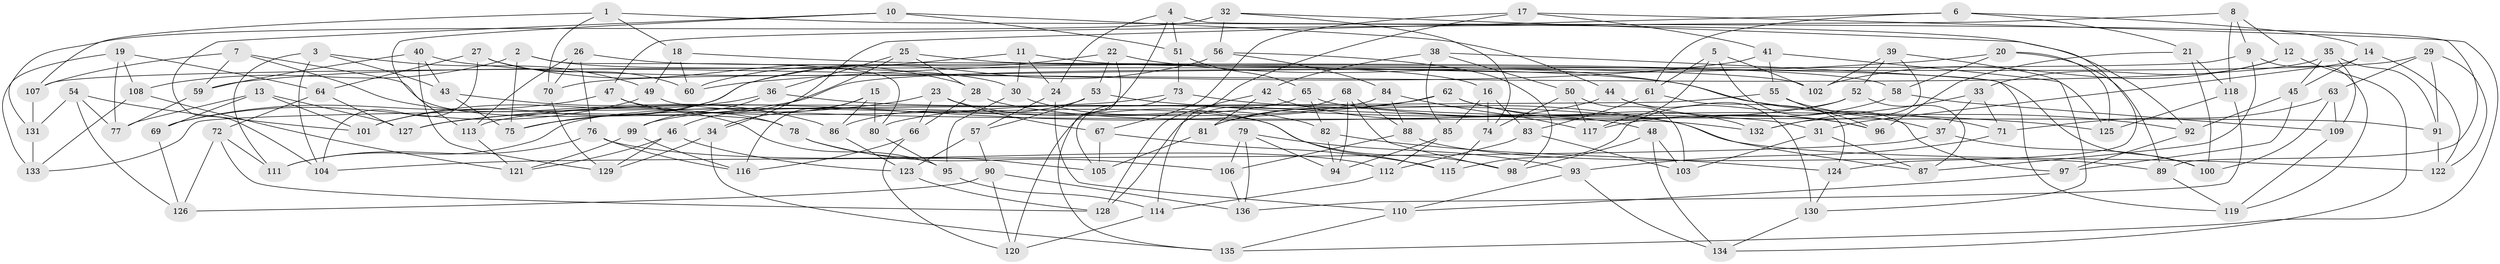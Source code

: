 // Generated by graph-tools (version 1.1) at 2025/50/03/09/25 03:50:51]
// undirected, 136 vertices, 272 edges
graph export_dot {
graph [start="1"]
  node [color=gray90,style=filled];
  1;
  2;
  3;
  4;
  5;
  6;
  7;
  8;
  9;
  10;
  11;
  12;
  13;
  14;
  15;
  16;
  17;
  18;
  19;
  20;
  21;
  22;
  23;
  24;
  25;
  26;
  27;
  28;
  29;
  30;
  31;
  32;
  33;
  34;
  35;
  36;
  37;
  38;
  39;
  40;
  41;
  42;
  43;
  44;
  45;
  46;
  47;
  48;
  49;
  50;
  51;
  52;
  53;
  54;
  55;
  56;
  57;
  58;
  59;
  60;
  61;
  62;
  63;
  64;
  65;
  66;
  67;
  68;
  69;
  70;
  71;
  72;
  73;
  74;
  75;
  76;
  77;
  78;
  79;
  80;
  81;
  82;
  83;
  84;
  85;
  86;
  87;
  88;
  89;
  90;
  91;
  92;
  93;
  94;
  95;
  96;
  97;
  98;
  99;
  100;
  101;
  102;
  103;
  104;
  105;
  106;
  107;
  108;
  109;
  110;
  111;
  112;
  113;
  114;
  115;
  116;
  117;
  118;
  119;
  120;
  121;
  122;
  123;
  124;
  125;
  126;
  127;
  128;
  129;
  130;
  131;
  132;
  133;
  134;
  135;
  136;
  1 -- 70;
  1 -- 107;
  1 -- 92;
  1 -- 18;
  2 -- 80;
  2 -- 75;
  2 -- 30;
  2 -- 108;
  3 -- 111;
  3 -- 43;
  3 -- 49;
  3 -- 104;
  4 -- 24;
  4 -- 120;
  4 -- 89;
  4 -- 51;
  5 -- 61;
  5 -- 117;
  5 -- 102;
  5 -- 97;
  6 -- 21;
  6 -- 61;
  6 -- 14;
  6 -- 34;
  7 -- 95;
  7 -- 107;
  7 -- 78;
  7 -- 59;
  8 -- 47;
  8 -- 118;
  8 -- 12;
  8 -- 9;
  9 -- 107;
  9 -- 87;
  9 -- 119;
  10 -- 113;
  10 -- 104;
  10 -- 44;
  10 -- 51;
  11 -- 60;
  11 -- 24;
  11 -- 30;
  11 -- 16;
  12 -- 134;
  12 -- 33;
  12 -- 102;
  13 -- 77;
  13 -- 101;
  13 -- 127;
  13 -- 69;
  14 -- 122;
  14 -- 31;
  14 -- 45;
  15 -- 34;
  15 -- 86;
  15 -- 116;
  15 -- 80;
  16 -- 83;
  16 -- 74;
  16 -- 85;
  17 -- 67;
  17 -- 41;
  17 -- 135;
  17 -- 114;
  18 -- 49;
  18 -- 60;
  18 -- 100;
  19 -- 108;
  19 -- 133;
  19 -- 64;
  19 -- 77;
  20 -- 125;
  20 -- 58;
  20 -- 89;
  20 -- 60;
  21 -- 100;
  21 -- 118;
  21 -- 96;
  22 -- 53;
  22 -- 75;
  22 -- 37;
  22 -- 135;
  23 -- 67;
  23 -- 66;
  23 -- 75;
  23 -- 115;
  24 -- 57;
  24 -- 110;
  25 -- 28;
  25 -- 36;
  25 -- 46;
  25 -- 102;
  26 -- 70;
  26 -- 76;
  26 -- 113;
  26 -- 58;
  27 -- 60;
  27 -- 104;
  27 -- 28;
  27 -- 64;
  28 -- 31;
  28 -- 66;
  29 -- 63;
  29 -- 122;
  29 -- 91;
  29 -- 127;
  30 -- 82;
  30 -- 95;
  31 -- 87;
  31 -- 103;
  32 -- 131;
  32 -- 74;
  32 -- 56;
  32 -- 124;
  33 -- 132;
  33 -- 71;
  33 -- 37;
  34 -- 129;
  34 -- 135;
  35 -- 109;
  35 -- 70;
  35 -- 91;
  35 -- 45;
  36 -- 122;
  36 -- 101;
  36 -- 99;
  37 -- 100;
  37 -- 104;
  38 -- 42;
  38 -- 50;
  38 -- 85;
  38 -- 119;
  39 -- 52;
  39 -- 132;
  39 -- 130;
  39 -- 102;
  40 -- 43;
  40 -- 59;
  40 -- 92;
  40 -- 129;
  41 -- 55;
  41 -- 59;
  41 -- 125;
  42 -- 128;
  42 -- 48;
  42 -- 81;
  43 -- 86;
  43 -- 75;
  44 -- 130;
  44 -- 81;
  44 -- 96;
  45 -- 92;
  45 -- 97;
  46 -- 123;
  46 -- 129;
  46 -- 121;
  47 -- 69;
  47 -- 98;
  47 -- 78;
  48 -- 98;
  48 -- 134;
  48 -- 103;
  49 -- 69;
  49 -- 132;
  50 -- 117;
  50 -- 103;
  50 -- 74;
  51 -- 65;
  51 -- 73;
  52 -- 115;
  52 -- 87;
  52 -- 80;
  53 -- 57;
  53 -- 125;
  53 -- 86;
  54 -- 101;
  54 -- 126;
  54 -- 131;
  54 -- 77;
  55 -- 71;
  55 -- 133;
  55 -- 96;
  56 -- 98;
  56 -- 101;
  56 -- 84;
  57 -- 90;
  57 -- 123;
  58 -- 109;
  58 -- 117;
  59 -- 77;
  61 -- 124;
  61 -- 83;
  62 -- 127;
  62 -- 96;
  62 -- 81;
  62 -- 132;
  63 -- 100;
  63 -- 71;
  63 -- 109;
  64 -- 127;
  64 -- 72;
  65 -- 91;
  65 -- 82;
  65 -- 111;
  66 -- 120;
  66 -- 116;
  67 -- 105;
  67 -- 115;
  68 -- 94;
  68 -- 128;
  68 -- 88;
  68 -- 98;
  69 -- 126;
  70 -- 129;
  71 -- 93;
  72 -- 111;
  72 -- 128;
  72 -- 126;
  73 -- 105;
  73 -- 87;
  73 -- 113;
  74 -- 115;
  76 -- 112;
  76 -- 116;
  76 -- 111;
  78 -- 106;
  78 -- 105;
  79 -- 106;
  79 -- 93;
  79 -- 136;
  79 -- 94;
  80 -- 95;
  81 -- 105;
  82 -- 94;
  82 -- 124;
  83 -- 112;
  83 -- 103;
  84 -- 117;
  84 -- 99;
  84 -- 88;
  85 -- 112;
  85 -- 94;
  86 -- 123;
  88 -- 89;
  88 -- 106;
  89 -- 119;
  90 -- 136;
  90 -- 126;
  90 -- 120;
  91 -- 122;
  92 -- 97;
  93 -- 134;
  93 -- 110;
  95 -- 114;
  97 -- 110;
  99 -- 121;
  99 -- 116;
  106 -- 136;
  107 -- 131;
  108 -- 133;
  108 -- 121;
  109 -- 119;
  110 -- 135;
  112 -- 114;
  113 -- 121;
  114 -- 120;
  118 -- 125;
  118 -- 136;
  123 -- 128;
  124 -- 130;
  130 -- 134;
  131 -- 133;
}
